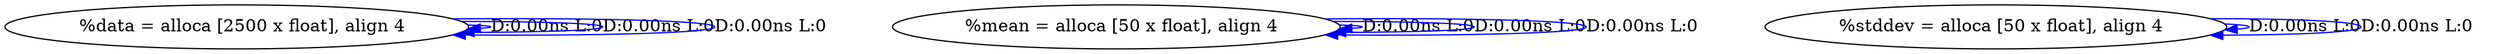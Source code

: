 digraph {
Node0x25cef60[label="  %data = alloca [2500 x float], align 4"];
Node0x25cef60 -> Node0x25cef60[label="D:0.00ns L:0",color=blue];
Node0x25cef60 -> Node0x25cef60[label="D:0.00ns L:0",color=blue];
Node0x25cef60 -> Node0x25cef60[label="D:0.00ns L:0",color=blue];
Node0x25cf0b0[label="  %mean = alloca [50 x float], align 4"];
Node0x25cf0b0 -> Node0x25cf0b0[label="D:0.00ns L:0",color=blue];
Node0x25cf0b0 -> Node0x25cf0b0[label="D:0.00ns L:0",color=blue];
Node0x25cf0b0 -> Node0x25cf0b0[label="D:0.00ns L:0",color=blue];
Node0x25d65d0[label="  %stddev = alloca [50 x float], align 4"];
Node0x25d65d0 -> Node0x25d65d0[label="D:0.00ns L:0",color=blue];
Node0x25d65d0 -> Node0x25d65d0[label="D:0.00ns L:0",color=blue];
}
